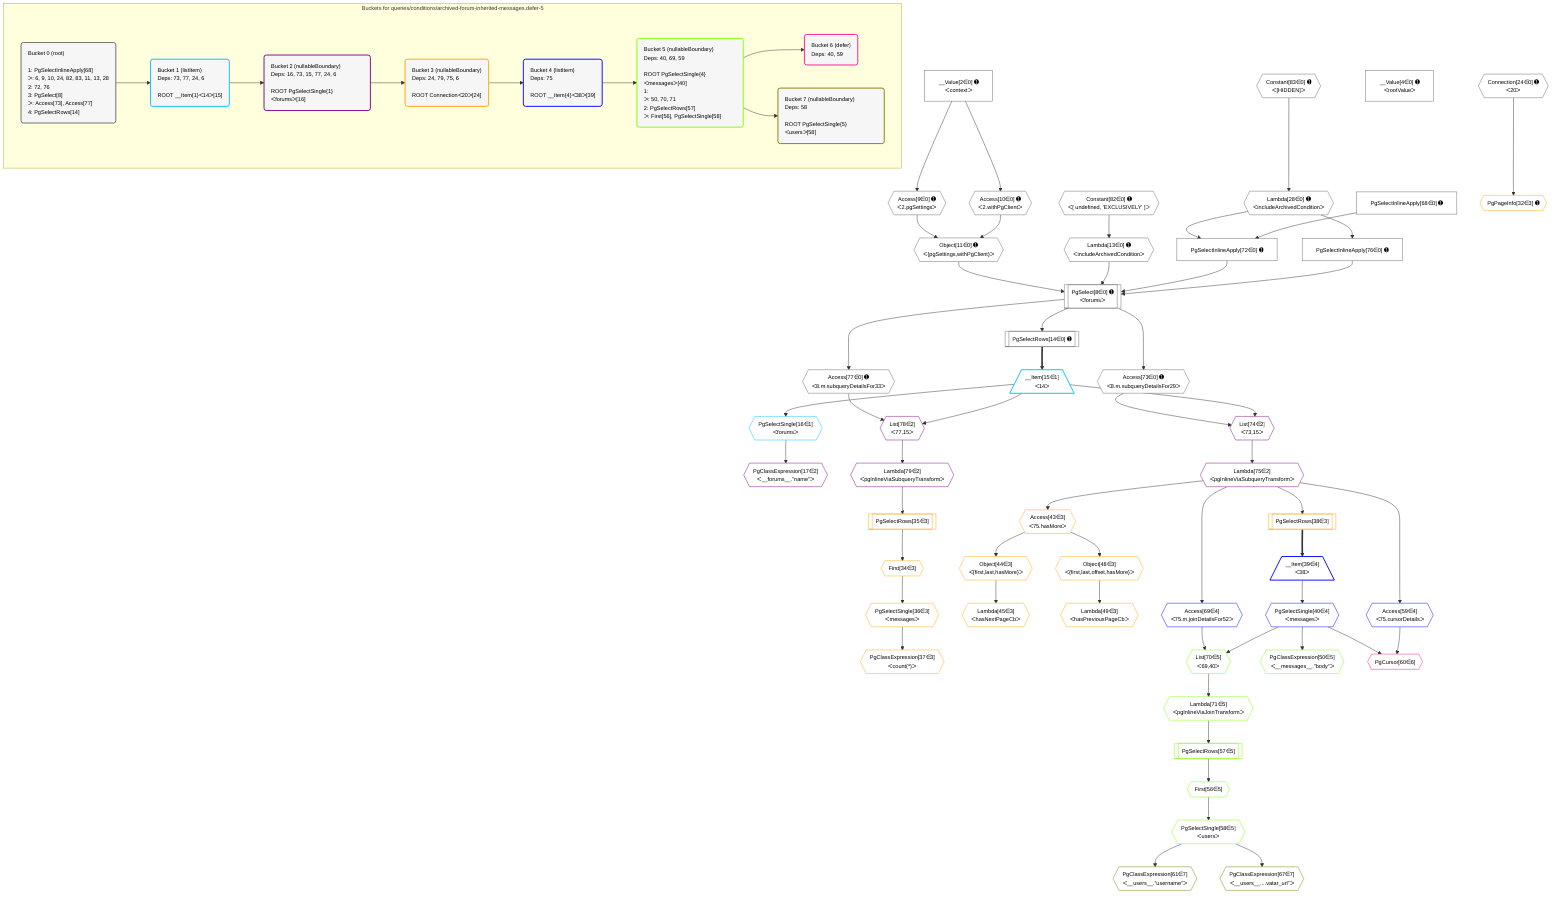 %%{init: {'themeVariables': { 'fontSize': '12px'}}}%%
graph TD
    classDef path fill:#eee,stroke:#000,color:#000
    classDef plan fill:#fff,stroke-width:1px,color:#000
    classDef itemplan fill:#fff,stroke-width:2px,color:#000
    classDef unbatchedplan fill:#dff,stroke-width:1px,color:#000
    classDef sideeffectplan fill:#fcc,stroke-width:2px,color:#000
    classDef bucket fill:#f6f6f6,color:#000,stroke-width:2px,text-align:left

    subgraph "Buckets for queries/conditions/archived-forum-inherited-messages.defer-5"
    Bucket0("Bucket 0 (root)<br /><br />1: PgSelectInlineApply[68]<br />ᐳ: 6, 9, 10, 24, 82, 83, 11, 13, 28<br />2: 72, 76<br />3: PgSelect[8]<br />ᐳ: Access[73], Access[77]<br />4: PgSelectRows[14]"):::bucket
    Bucket1("Bucket 1 (listItem)<br />Deps: 73, 77, 24, 6<br /><br />ROOT __Item{1}ᐸ14ᐳ[15]"):::bucket
    Bucket2("Bucket 2 (nullableBoundary)<br />Deps: 16, 73, 15, 77, 24, 6<br /><br />ROOT PgSelectSingle{1}ᐸforumsᐳ[16]"):::bucket
    Bucket3("Bucket 3 (nullableBoundary)<br />Deps: 24, 79, 75, 6<br /><br />ROOT Connectionᐸ20ᐳ[24]"):::bucket
    Bucket4("Bucket 4 (listItem)<br />Deps: 75<br /><br />ROOT __Item{4}ᐸ38ᐳ[39]"):::bucket
    Bucket5("Bucket 5 (nullableBoundary)<br />Deps: 40, 69, 59<br /><br />ROOT PgSelectSingle{4}ᐸmessagesᐳ[40]<br />1: <br />ᐳ: 50, 70, 71<br />2: PgSelectRows[57]<br />ᐳ: First[56], PgSelectSingle[58]"):::bucket
    Bucket6("Bucket 6 (defer)<br />Deps: 40, 59"):::bucket
    Bucket7("Bucket 7 (nullableBoundary)<br />Deps: 58<br /><br />ROOT PgSelectSingle{5}ᐸusersᐳ[58]"):::bucket
    end
    Bucket0 --> Bucket1
    Bucket1 --> Bucket2
    Bucket2 --> Bucket3
    Bucket3 --> Bucket4
    Bucket4 --> Bucket5
    Bucket5 --> Bucket6 & Bucket7

    %% plan dependencies
    PgSelect8[["PgSelect[8∈0] ➊<br />ᐸforumsᐳ"]]:::plan
    Object11{{"Object[11∈0] ➊<br />ᐸ{pgSettings,withPgClient}ᐳ"}}:::plan
    Lambda13{{"Lambda[13∈0] ➊<br />ᐸincludeArchivedConditionᐳ"}}:::plan
    PgSelectInlineApply72["PgSelectInlineApply[72∈0] ➊"]:::plan
    PgSelectInlineApply76["PgSelectInlineApply[76∈0] ➊"]:::plan
    Object11 & Lambda13 & PgSelectInlineApply72 & PgSelectInlineApply76 --> PgSelect8
    Access9{{"Access[9∈0] ➊<br />ᐸ2.pgSettingsᐳ"}}:::plan
    Access10{{"Access[10∈0] ➊<br />ᐸ2.withPgClientᐳ"}}:::plan
    Access9 & Access10 --> Object11
    Lambda28{{"Lambda[28∈0] ➊<br />ᐸincludeArchivedConditionᐳ"}}:::plan
    PgSelectInlineApply68["PgSelectInlineApply[68∈0] ➊"]:::plan
    Lambda28 & PgSelectInlineApply68 --> PgSelectInlineApply72
    __Value2["__Value[2∈0] ➊<br />ᐸcontextᐳ"]:::plan
    __Value2 --> Access9
    __Value2 --> Access10
    Constant82{{"Constant[82∈0] ➊<br />ᐸ[ undefined, 'EXCLUSIVELY' ]ᐳ"}}:::plan
    Constant82 --> Lambda13
    PgSelectRows14[["PgSelectRows[14∈0] ➊"]]:::plan
    PgSelect8 --> PgSelectRows14
    Constant83{{"Constant[83∈0] ➊<br />ᐸ[HIDDEN]ᐳ"}}:::plan
    Constant83 --> Lambda28
    Access73{{"Access[73∈0] ➊<br />ᐸ8.m.subqueryDetailsFor29ᐳ"}}:::plan
    PgSelect8 --> Access73
    Lambda28 --> PgSelectInlineApply76
    Access77{{"Access[77∈0] ➊<br />ᐸ8.m.subqueryDetailsFor33ᐳ"}}:::plan
    PgSelect8 --> Access77
    __Value4["__Value[4∈0] ➊<br />ᐸrootValueᐳ"]:::plan
    Connection24{{"Connection[24∈0] ➊<br />ᐸ20ᐳ"}}:::plan
    __Item15[/"__Item[15∈1]<br />ᐸ14ᐳ"\]:::itemplan
    PgSelectRows14 ==> __Item15
    PgSelectSingle16{{"PgSelectSingle[16∈1]<br />ᐸforumsᐳ"}}:::plan
    __Item15 --> PgSelectSingle16
    List74{{"List[74∈2]<br />ᐸ73,15ᐳ"}}:::plan
    Access73 & __Item15 --> List74
    List78{{"List[78∈2]<br />ᐸ77,15ᐳ"}}:::plan
    Access77 & __Item15 --> List78
    PgClassExpression17{{"PgClassExpression[17∈2]<br />ᐸ__forums__.”name”ᐳ"}}:::plan
    PgSelectSingle16 --> PgClassExpression17
    Lambda75{{"Lambda[75∈2]<br />ᐸpgInlineViaSubqueryTransformᐳ"}}:::plan
    List74 --> Lambda75
    Lambda79{{"Lambda[79∈2]<br />ᐸpgInlineViaSubqueryTransformᐳ"}}:::plan
    List78 --> Lambda79
    Object48{{"Object[48∈3]<br />ᐸ{first,last,offset,hasMore}ᐳ"}}:::plan
    Access43{{"Access[43∈3]<br />ᐸ75.hasMoreᐳ"}}:::plan
    Access43 --> Object48
    Object44{{"Object[44∈3]<br />ᐸ{first,last,hasMore}ᐳ"}}:::plan
    Access43 --> Object44
    PgPageInfo32{{"PgPageInfo[32∈3] ➊"}}:::plan
    Connection24 --> PgPageInfo32
    First34{{"First[34∈3]"}}:::plan
    PgSelectRows35[["PgSelectRows[35∈3]"]]:::plan
    PgSelectRows35 --> First34
    Lambda79 --> PgSelectRows35
    PgSelectSingle36{{"PgSelectSingle[36∈3]<br />ᐸmessagesᐳ"}}:::plan
    First34 --> PgSelectSingle36
    PgClassExpression37{{"PgClassExpression[37∈3]<br />ᐸcount(*)ᐳ"}}:::plan
    PgSelectSingle36 --> PgClassExpression37
    PgSelectRows38[["PgSelectRows[38∈3]"]]:::plan
    Lambda75 --> PgSelectRows38
    Lambda75 --> Access43
    Lambda45{{"Lambda[45∈3]<br />ᐸhasNextPageCbᐳ"}}:::plan
    Object44 --> Lambda45
    Lambda49{{"Lambda[49∈3]<br />ᐸhasPreviousPageCbᐳ"}}:::plan
    Object48 --> Lambda49
    __Item39[/"__Item[39∈4]<br />ᐸ38ᐳ"\]:::itemplan
    PgSelectRows38 ==> __Item39
    PgSelectSingle40{{"PgSelectSingle[40∈4]<br />ᐸmessagesᐳ"}}:::plan
    __Item39 --> PgSelectSingle40
    Access59{{"Access[59∈4]<br />ᐸ75.cursorDetailsᐳ"}}:::plan
    Lambda75 --> Access59
    Access69{{"Access[69∈4]<br />ᐸ75.m.joinDetailsFor52ᐳ"}}:::plan
    Lambda75 --> Access69
    List70{{"List[70∈5]<br />ᐸ69,40ᐳ"}}:::plan
    Access69 & PgSelectSingle40 --> List70
    PgClassExpression50{{"PgClassExpression[50∈5]<br />ᐸ__messages__.”body”ᐳ"}}:::plan
    PgSelectSingle40 --> PgClassExpression50
    First56{{"First[56∈5]"}}:::plan
    PgSelectRows57[["PgSelectRows[57∈5]"]]:::plan
    PgSelectRows57 --> First56
    Lambda71{{"Lambda[71∈5]<br />ᐸpgInlineViaJoinTransformᐳ"}}:::plan
    Lambda71 --> PgSelectRows57
    PgSelectSingle58{{"PgSelectSingle[58∈5]<br />ᐸusersᐳ"}}:::plan
    First56 --> PgSelectSingle58
    List70 --> Lambda71
    PgCursor60{{"PgCursor[60∈6]"}}:::plan
    PgSelectSingle40 & Access59 --> PgCursor60
    PgClassExpression61{{"PgClassExpression[61∈7]<br />ᐸ__users__.”username”ᐳ"}}:::plan
    PgSelectSingle58 --> PgClassExpression61
    PgClassExpression67{{"PgClassExpression[67∈7]<br />ᐸ__users__....vatar_url”ᐳ"}}:::plan
    PgSelectSingle58 --> PgClassExpression67

    %% define steps
    classDef bucket0 stroke:#696969
    class Bucket0,__Value2,__Value4,PgSelect8,Access9,Access10,Object11,Lambda13,PgSelectRows14,Connection24,Lambda28,PgSelectInlineApply68,PgSelectInlineApply72,Access73,PgSelectInlineApply76,Access77,Constant82,Constant83 bucket0
    classDef bucket1 stroke:#00bfff
    class Bucket1,__Item15,PgSelectSingle16 bucket1
    classDef bucket2 stroke:#7f007f
    class Bucket2,PgClassExpression17,List74,Lambda75,List78,Lambda79 bucket2
    classDef bucket3 stroke:#ffa500
    class Bucket3,PgPageInfo32,First34,PgSelectRows35,PgSelectSingle36,PgClassExpression37,PgSelectRows38,Access43,Object44,Lambda45,Object48,Lambda49 bucket3
    classDef bucket4 stroke:#0000ff
    class Bucket4,__Item39,PgSelectSingle40,Access59,Access69 bucket4
    classDef bucket5 stroke:#7fff00
    class Bucket5,PgClassExpression50,First56,PgSelectRows57,PgSelectSingle58,List70,Lambda71 bucket5
    classDef bucket6 stroke:#ff1493
    class Bucket6,PgCursor60 bucket6
    classDef bucket7 stroke:#808000
    class Bucket7,PgClassExpression61,PgClassExpression67 bucket7